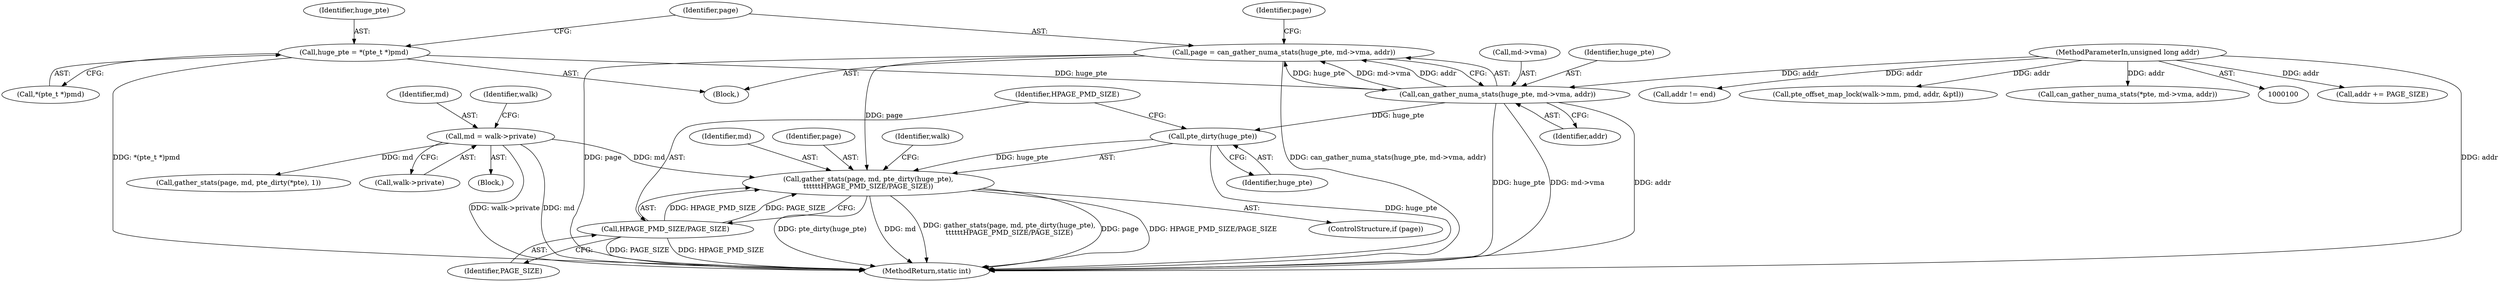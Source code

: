 digraph "0_linux_4a1d704194a441bf83c636004a479e01360ec850_1@pointer" {
"1000166" [label="(Call,gather_stats(page, md, pte_dirty(huge_pte),\n\t\t\t\t\t\tHPAGE_PMD_SIZE/PAGE_SIZE))"];
"1000156" [label="(Call,page = can_gather_numa_stats(huge_pte, md->vma, addr))"];
"1000158" [label="(Call,can_gather_numa_stats(huge_pte, md->vma, addr))"];
"1000149" [label="(Call,huge_pte = *(pte_t *)pmd)"];
"1000102" [label="(MethodParameterIn,unsigned long addr)"];
"1000110" [label="(Call,md = walk->private)"];
"1000169" [label="(Call,pte_dirty(huge_pte))"];
"1000171" [label="(Call,HPAGE_PMD_SIZE/PAGE_SIZE)"];
"1000160" [label="(Call,md->vma)"];
"1000110" [label="(Call,md = walk->private)"];
"1000236" [label="(Call,addr += PAGE_SIZE)"];
"1000157" [label="(Identifier,page)"];
"1000151" [label="(Call,*(pte_t *)pmd)"];
"1000225" [label="(Call,gather_stats(page, md, pte_dirty(*pte), 1))"];
"1000147" [label="(Block,)"];
"1000172" [label="(Identifier,HPAGE_PMD_SIZE)"];
"1000158" [label="(Call,can_gather_numa_stats(huge_pte, md->vma, addr))"];
"1000239" [label="(Call,addr != end)"];
"1000178" [label="(Identifier,walk)"];
"1000201" [label="(Call,pte_offset_map_lock(walk->mm, pmd, addr, &ptl))"];
"1000112" [label="(Call,walk->private)"];
"1000105" [label="(Block,)"];
"1000168" [label="(Identifier,md)"];
"1000164" [label="(ControlStructure,if (page))"];
"1000171" [label="(Call,HPAGE_PMD_SIZE/PAGE_SIZE)"];
"1000169" [label="(Call,pte_dirty(huge_pte))"];
"1000150" [label="(Identifier,huge_pte)"];
"1000156" [label="(Call,page = can_gather_numa_stats(huge_pte, md->vma, addr))"];
"1000111" [label="(Identifier,md)"];
"1000102" [label="(MethodParameterIn,unsigned long addr)"];
"1000214" [label="(Call,can_gather_numa_stats(*pte, md->vma, addr))"];
"1000149" [label="(Call,huge_pte = *(pte_t *)pmd)"];
"1000119" [label="(Identifier,walk)"];
"1000159" [label="(Identifier,huge_pte)"];
"1000163" [label="(Identifier,addr)"];
"1000166" [label="(Call,gather_stats(page, md, pte_dirty(huge_pte),\n\t\t\t\t\t\tHPAGE_PMD_SIZE/PAGE_SIZE))"];
"1000165" [label="(Identifier,page)"];
"1000170" [label="(Identifier,huge_pte)"];
"1000173" [label="(Identifier,PAGE_SIZE)"];
"1000167" [label="(Identifier,page)"];
"1000247" [label="(MethodReturn,static int)"];
"1000166" -> "1000164"  [label="AST: "];
"1000166" -> "1000171"  [label="CFG: "];
"1000167" -> "1000166"  [label="AST: "];
"1000168" -> "1000166"  [label="AST: "];
"1000169" -> "1000166"  [label="AST: "];
"1000171" -> "1000166"  [label="AST: "];
"1000178" -> "1000166"  [label="CFG: "];
"1000166" -> "1000247"  [label="DDG: pte_dirty(huge_pte)"];
"1000166" -> "1000247"  [label="DDG: md"];
"1000166" -> "1000247"  [label="DDG: gather_stats(page, md, pte_dirty(huge_pte),\n\t\t\t\t\t\tHPAGE_PMD_SIZE/PAGE_SIZE)"];
"1000166" -> "1000247"  [label="DDG: page"];
"1000166" -> "1000247"  [label="DDG: HPAGE_PMD_SIZE/PAGE_SIZE"];
"1000156" -> "1000166"  [label="DDG: page"];
"1000110" -> "1000166"  [label="DDG: md"];
"1000169" -> "1000166"  [label="DDG: huge_pte"];
"1000171" -> "1000166"  [label="DDG: HPAGE_PMD_SIZE"];
"1000171" -> "1000166"  [label="DDG: PAGE_SIZE"];
"1000156" -> "1000147"  [label="AST: "];
"1000156" -> "1000158"  [label="CFG: "];
"1000157" -> "1000156"  [label="AST: "];
"1000158" -> "1000156"  [label="AST: "];
"1000165" -> "1000156"  [label="CFG: "];
"1000156" -> "1000247"  [label="DDG: page"];
"1000156" -> "1000247"  [label="DDG: can_gather_numa_stats(huge_pte, md->vma, addr)"];
"1000158" -> "1000156"  [label="DDG: huge_pte"];
"1000158" -> "1000156"  [label="DDG: md->vma"];
"1000158" -> "1000156"  [label="DDG: addr"];
"1000158" -> "1000163"  [label="CFG: "];
"1000159" -> "1000158"  [label="AST: "];
"1000160" -> "1000158"  [label="AST: "];
"1000163" -> "1000158"  [label="AST: "];
"1000158" -> "1000247"  [label="DDG: huge_pte"];
"1000158" -> "1000247"  [label="DDG: md->vma"];
"1000158" -> "1000247"  [label="DDG: addr"];
"1000149" -> "1000158"  [label="DDG: huge_pte"];
"1000102" -> "1000158"  [label="DDG: addr"];
"1000158" -> "1000169"  [label="DDG: huge_pte"];
"1000149" -> "1000147"  [label="AST: "];
"1000149" -> "1000151"  [label="CFG: "];
"1000150" -> "1000149"  [label="AST: "];
"1000151" -> "1000149"  [label="AST: "];
"1000157" -> "1000149"  [label="CFG: "];
"1000149" -> "1000247"  [label="DDG: *(pte_t *)pmd"];
"1000102" -> "1000100"  [label="AST: "];
"1000102" -> "1000247"  [label="DDG: addr"];
"1000102" -> "1000201"  [label="DDG: addr"];
"1000102" -> "1000214"  [label="DDG: addr"];
"1000102" -> "1000236"  [label="DDG: addr"];
"1000102" -> "1000239"  [label="DDG: addr"];
"1000110" -> "1000105"  [label="AST: "];
"1000110" -> "1000112"  [label="CFG: "];
"1000111" -> "1000110"  [label="AST: "];
"1000112" -> "1000110"  [label="AST: "];
"1000119" -> "1000110"  [label="CFG: "];
"1000110" -> "1000247"  [label="DDG: md"];
"1000110" -> "1000247"  [label="DDG: walk->private"];
"1000110" -> "1000225"  [label="DDG: md"];
"1000169" -> "1000170"  [label="CFG: "];
"1000170" -> "1000169"  [label="AST: "];
"1000172" -> "1000169"  [label="CFG: "];
"1000169" -> "1000247"  [label="DDG: huge_pte"];
"1000171" -> "1000173"  [label="CFG: "];
"1000172" -> "1000171"  [label="AST: "];
"1000173" -> "1000171"  [label="AST: "];
"1000171" -> "1000247"  [label="DDG: HPAGE_PMD_SIZE"];
"1000171" -> "1000247"  [label="DDG: PAGE_SIZE"];
}
